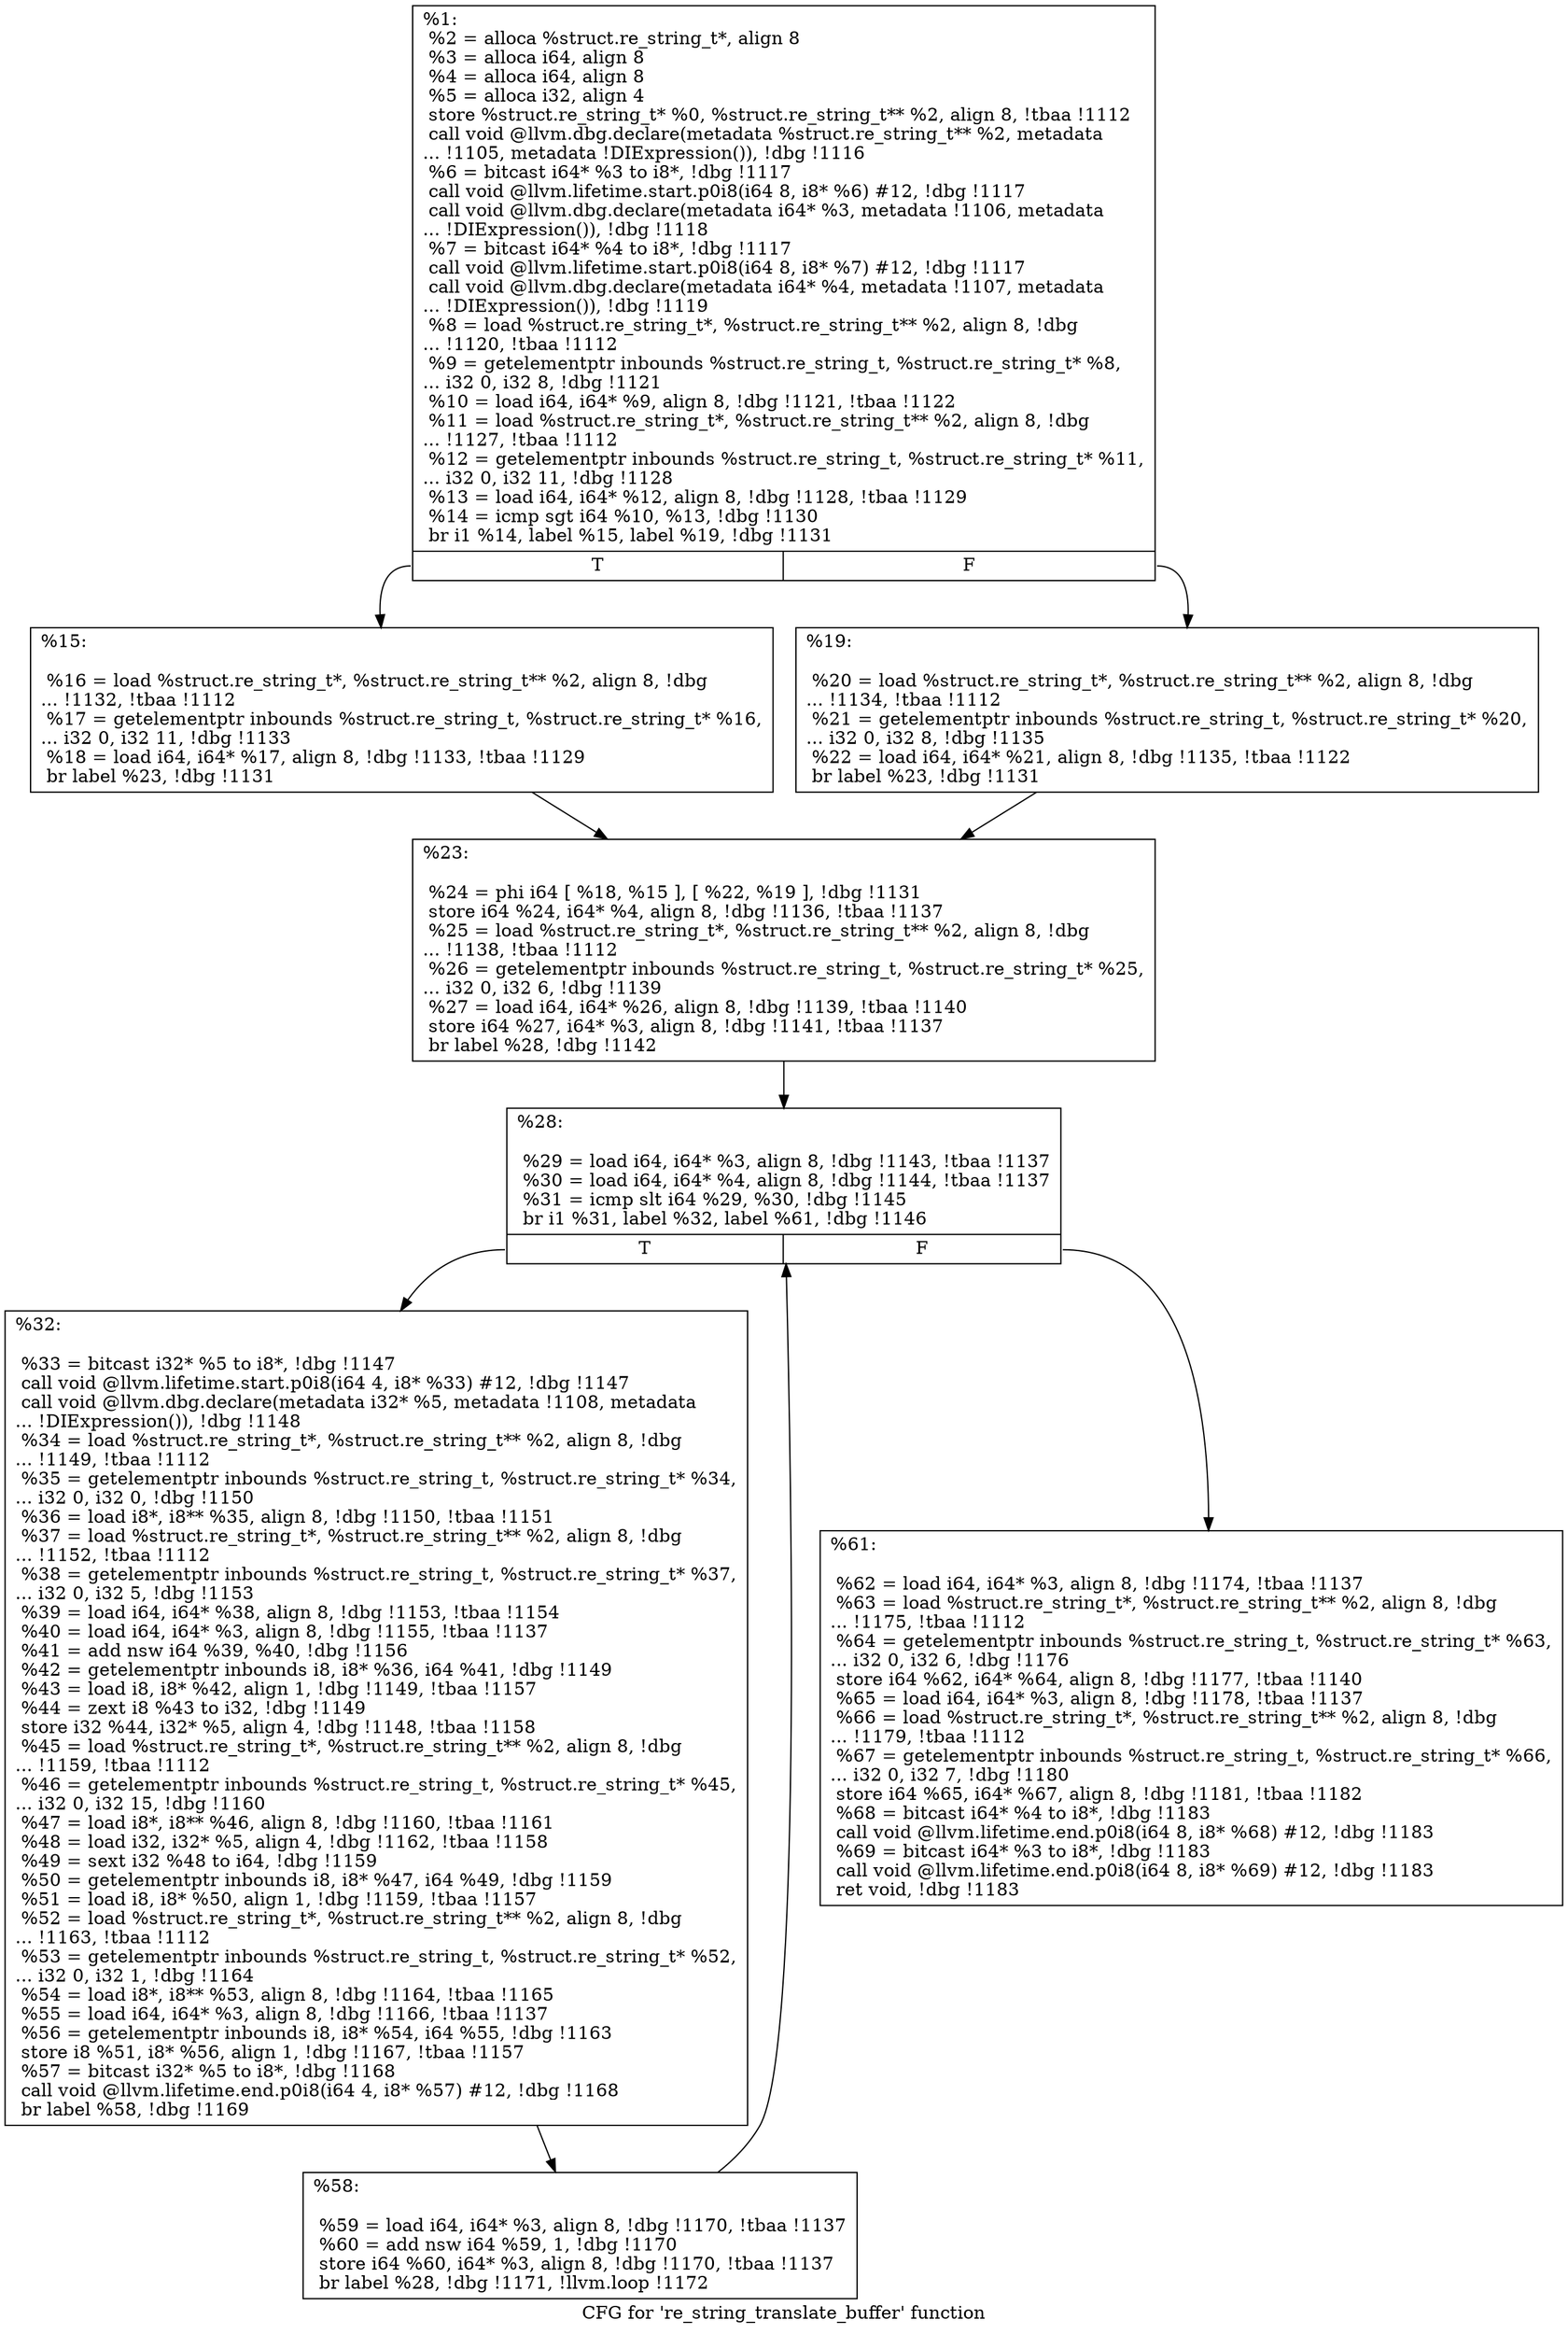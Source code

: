 digraph "CFG for 're_string_translate_buffer' function" {
	label="CFG for 're_string_translate_buffer' function";

	Node0xd2ab20 [shape=record,label="{%1:\l  %2 = alloca %struct.re_string_t*, align 8\l  %3 = alloca i64, align 8\l  %4 = alloca i64, align 8\l  %5 = alloca i32, align 4\l  store %struct.re_string_t* %0, %struct.re_string_t** %2, align 8, !tbaa !1112\l  call void @llvm.dbg.declare(metadata %struct.re_string_t** %2, metadata\l... !1105, metadata !DIExpression()), !dbg !1116\l  %6 = bitcast i64* %3 to i8*, !dbg !1117\l  call void @llvm.lifetime.start.p0i8(i64 8, i8* %6) #12, !dbg !1117\l  call void @llvm.dbg.declare(metadata i64* %3, metadata !1106, metadata\l... !DIExpression()), !dbg !1118\l  %7 = bitcast i64* %4 to i8*, !dbg !1117\l  call void @llvm.lifetime.start.p0i8(i64 8, i8* %7) #12, !dbg !1117\l  call void @llvm.dbg.declare(metadata i64* %4, metadata !1107, metadata\l... !DIExpression()), !dbg !1119\l  %8 = load %struct.re_string_t*, %struct.re_string_t** %2, align 8, !dbg\l... !1120, !tbaa !1112\l  %9 = getelementptr inbounds %struct.re_string_t, %struct.re_string_t* %8,\l... i32 0, i32 8, !dbg !1121\l  %10 = load i64, i64* %9, align 8, !dbg !1121, !tbaa !1122\l  %11 = load %struct.re_string_t*, %struct.re_string_t** %2, align 8, !dbg\l... !1127, !tbaa !1112\l  %12 = getelementptr inbounds %struct.re_string_t, %struct.re_string_t* %11,\l... i32 0, i32 11, !dbg !1128\l  %13 = load i64, i64* %12, align 8, !dbg !1128, !tbaa !1129\l  %14 = icmp sgt i64 %10, %13, !dbg !1130\l  br i1 %14, label %15, label %19, !dbg !1131\l|{<s0>T|<s1>F}}"];
	Node0xd2ab20:s0 -> Node0xd2ab70;
	Node0xd2ab20:s1 -> Node0xd2abc0;
	Node0xd2ab70 [shape=record,label="{%15:\l\l  %16 = load %struct.re_string_t*, %struct.re_string_t** %2, align 8, !dbg\l... !1132, !tbaa !1112\l  %17 = getelementptr inbounds %struct.re_string_t, %struct.re_string_t* %16,\l... i32 0, i32 11, !dbg !1133\l  %18 = load i64, i64* %17, align 8, !dbg !1133, !tbaa !1129\l  br label %23, !dbg !1131\l}"];
	Node0xd2ab70 -> Node0xd2ac10;
	Node0xd2abc0 [shape=record,label="{%19:\l\l  %20 = load %struct.re_string_t*, %struct.re_string_t** %2, align 8, !dbg\l... !1134, !tbaa !1112\l  %21 = getelementptr inbounds %struct.re_string_t, %struct.re_string_t* %20,\l... i32 0, i32 8, !dbg !1135\l  %22 = load i64, i64* %21, align 8, !dbg !1135, !tbaa !1122\l  br label %23, !dbg !1131\l}"];
	Node0xd2abc0 -> Node0xd2ac10;
	Node0xd2ac10 [shape=record,label="{%23:\l\l  %24 = phi i64 [ %18, %15 ], [ %22, %19 ], !dbg !1131\l  store i64 %24, i64* %4, align 8, !dbg !1136, !tbaa !1137\l  %25 = load %struct.re_string_t*, %struct.re_string_t** %2, align 8, !dbg\l... !1138, !tbaa !1112\l  %26 = getelementptr inbounds %struct.re_string_t, %struct.re_string_t* %25,\l... i32 0, i32 6, !dbg !1139\l  %27 = load i64, i64* %26, align 8, !dbg !1139, !tbaa !1140\l  store i64 %27, i64* %3, align 8, !dbg !1141, !tbaa !1137\l  br label %28, !dbg !1142\l}"];
	Node0xd2ac10 -> Node0xd2ac60;
	Node0xd2ac60 [shape=record,label="{%28:\l\l  %29 = load i64, i64* %3, align 8, !dbg !1143, !tbaa !1137\l  %30 = load i64, i64* %4, align 8, !dbg !1144, !tbaa !1137\l  %31 = icmp slt i64 %29, %30, !dbg !1145\l  br i1 %31, label %32, label %61, !dbg !1146\l|{<s0>T|<s1>F}}"];
	Node0xd2ac60:s0 -> Node0xd2acb0;
	Node0xd2ac60:s1 -> Node0xd2ad50;
	Node0xd2acb0 [shape=record,label="{%32:\l\l  %33 = bitcast i32* %5 to i8*, !dbg !1147\l  call void @llvm.lifetime.start.p0i8(i64 4, i8* %33) #12, !dbg !1147\l  call void @llvm.dbg.declare(metadata i32* %5, metadata !1108, metadata\l... !DIExpression()), !dbg !1148\l  %34 = load %struct.re_string_t*, %struct.re_string_t** %2, align 8, !dbg\l... !1149, !tbaa !1112\l  %35 = getelementptr inbounds %struct.re_string_t, %struct.re_string_t* %34,\l... i32 0, i32 0, !dbg !1150\l  %36 = load i8*, i8** %35, align 8, !dbg !1150, !tbaa !1151\l  %37 = load %struct.re_string_t*, %struct.re_string_t** %2, align 8, !dbg\l... !1152, !tbaa !1112\l  %38 = getelementptr inbounds %struct.re_string_t, %struct.re_string_t* %37,\l... i32 0, i32 5, !dbg !1153\l  %39 = load i64, i64* %38, align 8, !dbg !1153, !tbaa !1154\l  %40 = load i64, i64* %3, align 8, !dbg !1155, !tbaa !1137\l  %41 = add nsw i64 %39, %40, !dbg !1156\l  %42 = getelementptr inbounds i8, i8* %36, i64 %41, !dbg !1149\l  %43 = load i8, i8* %42, align 1, !dbg !1149, !tbaa !1157\l  %44 = zext i8 %43 to i32, !dbg !1149\l  store i32 %44, i32* %5, align 4, !dbg !1148, !tbaa !1158\l  %45 = load %struct.re_string_t*, %struct.re_string_t** %2, align 8, !dbg\l... !1159, !tbaa !1112\l  %46 = getelementptr inbounds %struct.re_string_t, %struct.re_string_t* %45,\l... i32 0, i32 15, !dbg !1160\l  %47 = load i8*, i8** %46, align 8, !dbg !1160, !tbaa !1161\l  %48 = load i32, i32* %5, align 4, !dbg !1162, !tbaa !1158\l  %49 = sext i32 %48 to i64, !dbg !1159\l  %50 = getelementptr inbounds i8, i8* %47, i64 %49, !dbg !1159\l  %51 = load i8, i8* %50, align 1, !dbg !1159, !tbaa !1157\l  %52 = load %struct.re_string_t*, %struct.re_string_t** %2, align 8, !dbg\l... !1163, !tbaa !1112\l  %53 = getelementptr inbounds %struct.re_string_t, %struct.re_string_t* %52,\l... i32 0, i32 1, !dbg !1164\l  %54 = load i8*, i8** %53, align 8, !dbg !1164, !tbaa !1165\l  %55 = load i64, i64* %3, align 8, !dbg !1166, !tbaa !1137\l  %56 = getelementptr inbounds i8, i8* %54, i64 %55, !dbg !1163\l  store i8 %51, i8* %56, align 1, !dbg !1167, !tbaa !1157\l  %57 = bitcast i32* %5 to i8*, !dbg !1168\l  call void @llvm.lifetime.end.p0i8(i64 4, i8* %57) #12, !dbg !1168\l  br label %58, !dbg !1169\l}"];
	Node0xd2acb0 -> Node0xd2ad00;
	Node0xd2ad00 [shape=record,label="{%58:\l\l  %59 = load i64, i64* %3, align 8, !dbg !1170, !tbaa !1137\l  %60 = add nsw i64 %59, 1, !dbg !1170\l  store i64 %60, i64* %3, align 8, !dbg !1170, !tbaa !1137\l  br label %28, !dbg !1171, !llvm.loop !1172\l}"];
	Node0xd2ad00 -> Node0xd2ac60;
	Node0xd2ad50 [shape=record,label="{%61:\l\l  %62 = load i64, i64* %3, align 8, !dbg !1174, !tbaa !1137\l  %63 = load %struct.re_string_t*, %struct.re_string_t** %2, align 8, !dbg\l... !1175, !tbaa !1112\l  %64 = getelementptr inbounds %struct.re_string_t, %struct.re_string_t* %63,\l... i32 0, i32 6, !dbg !1176\l  store i64 %62, i64* %64, align 8, !dbg !1177, !tbaa !1140\l  %65 = load i64, i64* %3, align 8, !dbg !1178, !tbaa !1137\l  %66 = load %struct.re_string_t*, %struct.re_string_t** %2, align 8, !dbg\l... !1179, !tbaa !1112\l  %67 = getelementptr inbounds %struct.re_string_t, %struct.re_string_t* %66,\l... i32 0, i32 7, !dbg !1180\l  store i64 %65, i64* %67, align 8, !dbg !1181, !tbaa !1182\l  %68 = bitcast i64* %4 to i8*, !dbg !1183\l  call void @llvm.lifetime.end.p0i8(i64 8, i8* %68) #12, !dbg !1183\l  %69 = bitcast i64* %3 to i8*, !dbg !1183\l  call void @llvm.lifetime.end.p0i8(i64 8, i8* %69) #12, !dbg !1183\l  ret void, !dbg !1183\l}"];
}
